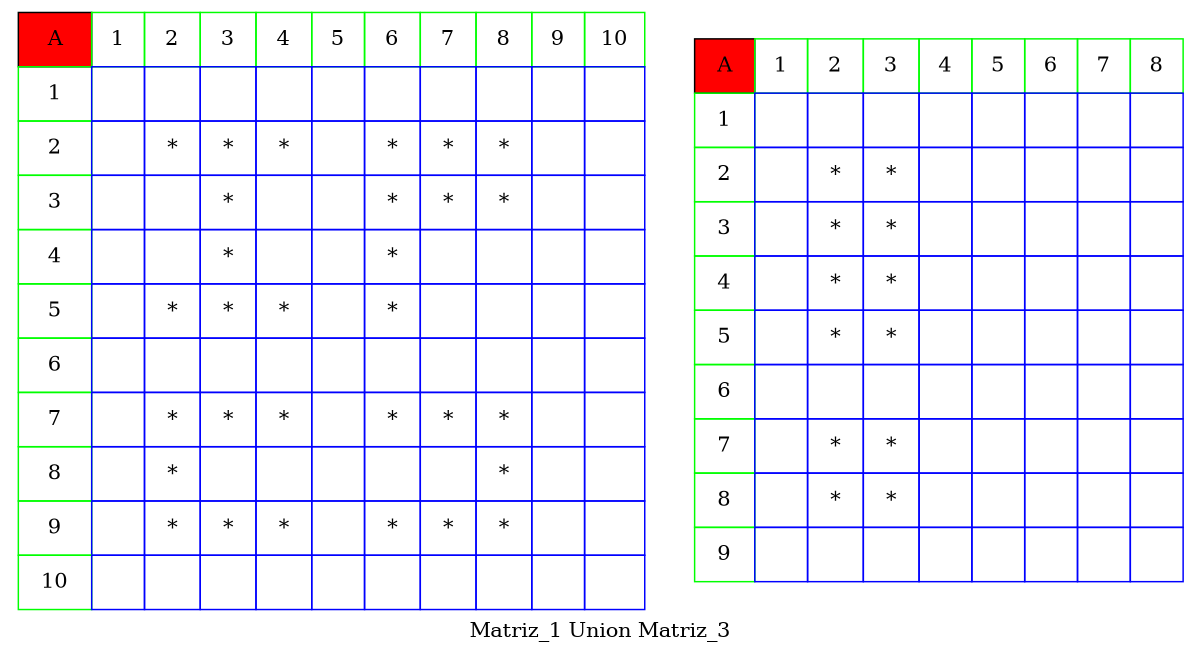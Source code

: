 digraph {
	size="8,8"
	label="Matriz_1 Union Matriz_3"
	tbl [
	shape=plaintext
	label=<

		<table border="0" color="green" cellpadding="10" cellborder="1" cellspacing="0">
	<tr><td bgcolor = "red" color="black"> A </td><td color="green">1</td><td color="green">2</td><td color="green">3</td><td color="green">4</td><td color="green">5</td><td color="green">6</td><td color="green">7</td><td color="green">8</td><td color="green">9</td><td color="green">10</td></tr>
			<tr><td color="green"> 1 </td><td color="blue">   </td><td color="blue">   </td><td color="blue">   </td><td color="blue">   </td><td color="blue">   </td><td color="blue">   </td><td color="blue">   </td><td color="blue">   </td><td color="blue">   </td><td color="blue">   </td></tr>
			<tr><td color="green"> 2 </td><td color="blue">   </td><td color="blue"> * </td><td color="blue"> * </td><td color="blue"> * </td><td color="blue">   </td><td color="blue"> * </td><td color="blue"> * </td><td color="blue"> * </td><td color="blue">   </td><td color="blue">   </td></tr>
			<tr><td color="green"> 3 </td><td color="blue">   </td><td color="blue">   </td><td color="blue"> * </td><td color="blue">   </td><td color="blue">   </td><td color="blue"> * </td><td color="blue"> * </td><td color="blue"> * </td><td color="blue">   </td><td color="blue">   </td></tr>
			<tr><td color="green"> 4 </td><td color="blue">   </td><td color="blue">   </td><td color="blue"> * </td><td color="blue">   </td><td color="blue">   </td><td color="blue"> * </td><td color="blue">   </td><td color="blue">   </td><td color="blue">   </td><td color="blue">   </td></tr>
			<tr><td color="green"> 5 </td><td color="blue">   </td><td color="blue"> * </td><td color="blue"> * </td><td color="blue"> * </td><td color="blue">   </td><td color="blue"> * </td><td color="blue">   </td><td color="blue">   </td><td color="blue">   </td><td color="blue">   </td></tr>
			<tr><td color="green"> 6 </td><td color="blue">   </td><td color="blue">   </td><td color="blue">   </td><td color="blue">   </td><td color="blue">   </td><td color="blue">   </td><td color="blue">   </td><td color="blue">   </td><td color="blue">   </td><td color="blue">   </td></tr>
			<tr><td color="green"> 7 </td><td color="blue">   </td><td color="blue"> * </td><td color="blue"> * </td><td color="blue"> * </td><td color="blue">   </td><td color="blue"> * </td><td color="blue"> * </td><td color="blue"> * </td><td color="blue">   </td><td color="blue">   </td></tr>
			<tr><td color="green"> 8 </td><td color="blue">   </td><td color="blue"> * </td><td color="blue">   </td><td color="blue">   </td><td color="blue">   </td><td color="blue">   </td><td color="blue">   </td><td color="blue"> * </td><td color="blue">   </td><td color="blue">   </td></tr>
			<tr><td color="green"> 9 </td><td color="blue">   </td><td color="blue"> * </td><td color="blue"> * </td><td color="blue"> * </td><td color="blue">   </td><td color="blue"> * </td><td color="blue"> * </td><td color="blue"> * </td><td color="blue">   </td><td color="blue">   </td></tr>
			<tr><td color="green"> 10 </td><td color="blue">   </td><td color="blue">   </td><td color="blue">   </td><td color="blue">   </td><td color="blue">   </td><td color="blue">   </td><td color="blue">   </td><td color="blue">   </td><td color="blue">   </td><td color="blue">   </td></tr>
			</table>
		>];
	tbl1 [
	shape=plaintext
	label=<

		<table border="0" color="green" cellpadding="10" cellborder="1" cellspacing="0">
	<tr><td bgcolor = "red" color="black"> A </td><td color="green">1</td><td color="green">2</td><td color="green">3</td><td color="green">4</td><td color="green">5</td><td color="green">6</td><td color="green">7</td><td color="green">8</td></tr>
			<tr><td color="green"> 1 </td><td color="blue">   </td><td color="blue">   </td><td color="blue">   </td><td color="blue">   </td><td color="blue">   </td><td color="blue">   </td><td color="blue">   </td><td color="blue">   </td></tr>
			<tr><td color="green"> 2 </td><td color="blue">   </td><td color="blue"> * </td><td color="blue"> * </td><td color="blue">   </td><td color="blue">   </td><td color="blue">   </td><td color="blue">   </td><td color="blue">   </td></tr>
			<tr><td color="green"> 3 </td><td color="blue">   </td><td color="blue"> * </td><td color="blue"> * </td><td color="blue">   </td><td color="blue">   </td><td color="blue">   </td><td color="blue">   </td><td color="blue">   </td></tr>
			<tr><td color="green"> 4 </td><td color="blue">   </td><td color="blue"> * </td><td color="blue"> * </td><td color="blue">   </td><td color="blue">   </td><td color="blue">   </td><td color="blue">   </td><td color="blue">   </td></tr>
			<tr><td color="green"> 5 </td><td color="blue">   </td><td color="blue"> * </td><td color="blue"> * </td><td color="blue">   </td><td color="blue">   </td><td color="blue">   </td><td color="blue">   </td><td color="blue">   </td></tr>
			<tr><td color="green"> 6 </td><td color="blue">   </td><td color="blue">   </td><td color="blue">   </td><td color="blue">   </td><td color="blue">   </td><td color="blue">   </td><td color="blue">   </td><td color="blue">   </td></tr>
			<tr><td color="green"> 7 </td><td color="blue">   </td><td color="blue"> * </td><td color="blue"> * </td><td color="blue">   </td><td color="blue">   </td><td color="blue">   </td><td color="blue">   </td><td color="blue">   </td></tr>
			<tr><td color="green"> 8 </td><td color="blue">   </td><td color="blue"> * </td><td color="blue"> * </td><td color="blue">   </td><td color="blue">   </td><td color="blue">   </td><td color="blue">   </td><td color="blue">   </td></tr>
			<tr><td color="green"> 9 </td><td color="blue">   </td><td color="blue">   </td><td color="blue">   </td><td color="blue">   </td><td color="blue">   </td><td color="blue">   </td><td color="blue">   </td><td color="blue">   </td></tr>
			</table>
		>];
}
